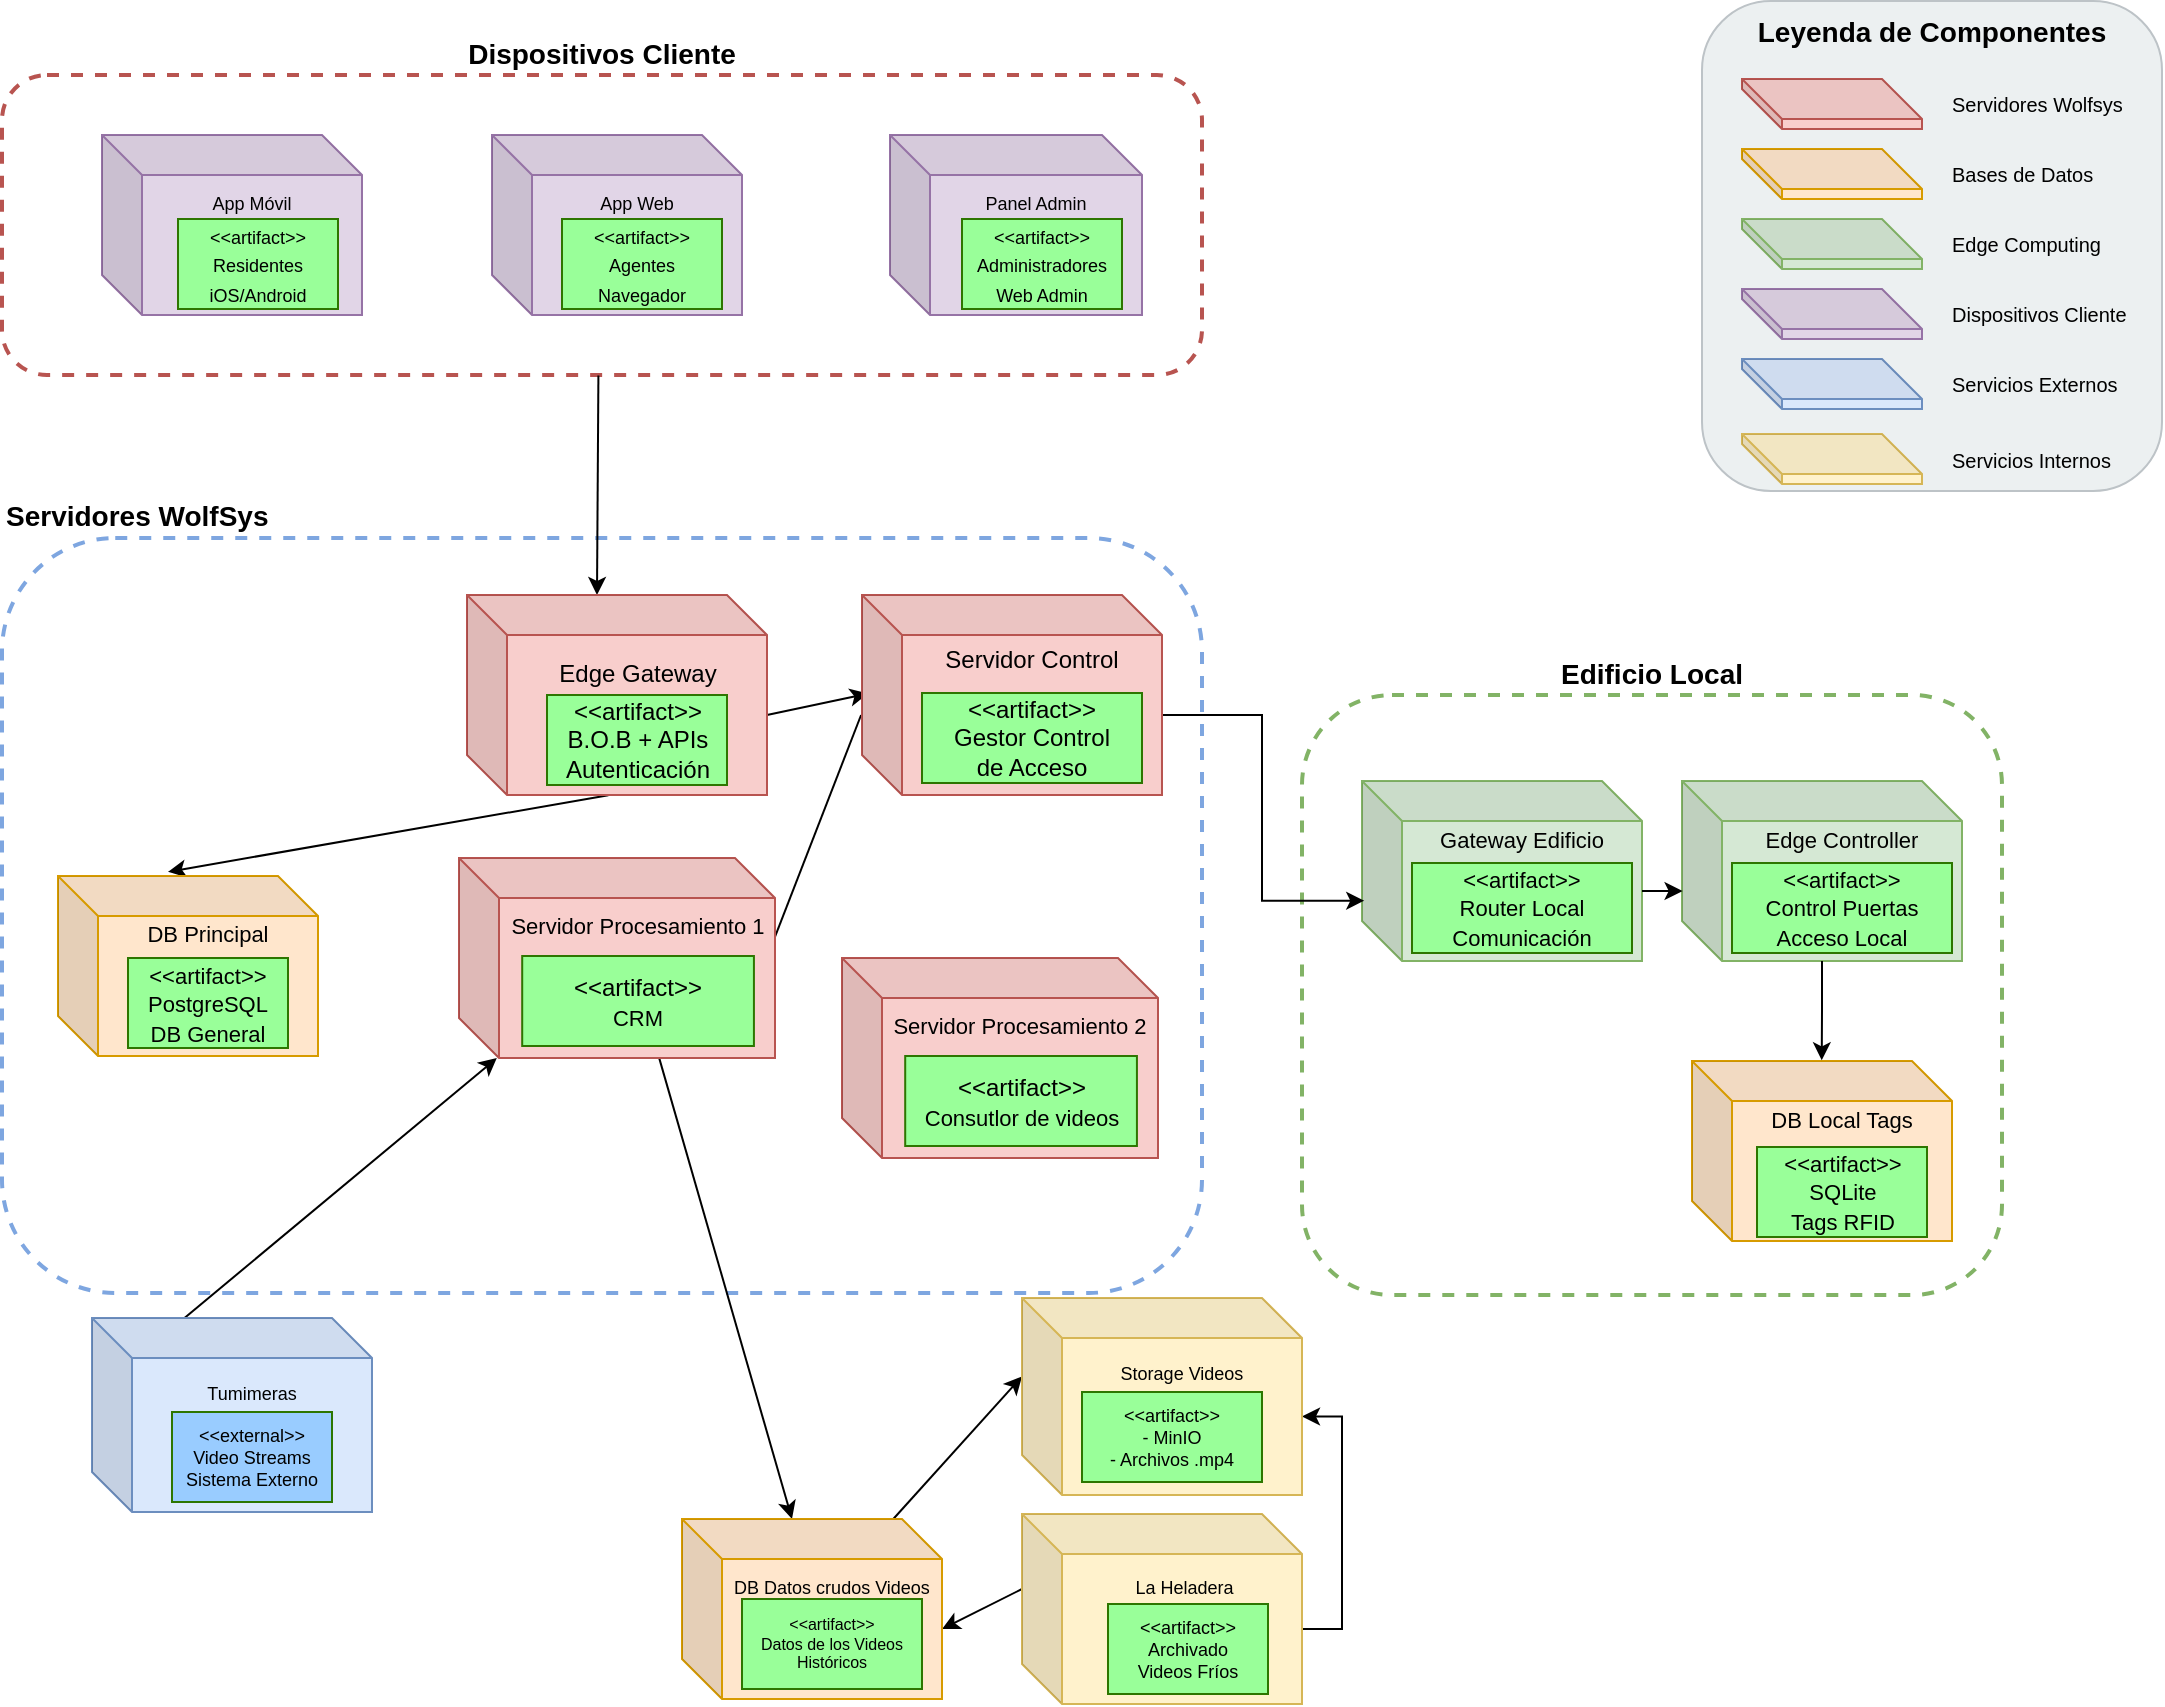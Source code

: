 <mxfile version="27.1.4">
  <diagram name="Page-1" id="L1RatjPxenl9vrnPu1-D">
    <mxGraphModel dx="-222" dy="553" grid="1" gridSize="10" guides="1" tooltips="1" connect="1" arrows="1" fold="1" page="1" pageScale="1" pageWidth="1169" pageHeight="827" math="0" shadow="0">
      <root>
        <mxCell id="0" />
        <mxCell id="1" parent="0" />
        <mxCell id="0Tk5fZXrLw2a1cFThhE1-13" value="Servidores WolfSys" style="rounded=1;whiteSpace=wrap;html=1;fillColor=none;strokeColor=#7EA6E0;strokeWidth=2;dashed=1;verticalAlign=bottom;fontSize=14;fontStyle=1;labelPosition=center;verticalLabelPosition=top;align=left;" parent="1" vertex="1">
          <mxGeometry x="1210" y="280" width="600" height="377.5" as="geometry" />
        </mxCell>
        <mxCell id="0Tk5fZXrLw2a1cFThhE1-14" value="Edificio Local" style="rounded=1;whiteSpace=wrap;html=1;fillColor=none;strokeColor=#82B366;strokeWidth=2;dashed=1;verticalAlign=bottom;fontSize=14;fontStyle=1;labelPosition=center;verticalLabelPosition=top;align=center;" parent="1" vertex="1">
          <mxGeometry x="1860" y="358.5" width="350" height="300" as="geometry" />
        </mxCell>
        <mxCell id="0Tk5fZXrLw2a1cFThhE1-15" value="Dispositivos Cliente" style="rounded=1;whiteSpace=wrap;html=1;fillColor=none;strokeColor=#B85450;strokeWidth=2;dashed=1;verticalAlign=bottom;fontSize=14;fontStyle=1;labelPosition=center;verticalLabelPosition=top;align=center;" parent="1" vertex="1">
          <mxGeometry x="1210" y="48.5" width="600" height="150" as="geometry" />
        </mxCell>
        <mxCell id="0Tk5fZXrLw2a1cFThhE1-50" style="rounded=0;orthogonalLoop=1;jettySize=auto;html=1;exitX=0;exitY=0;exitDx=0;exitDy=38.5;exitPerimeter=0;" parent="1" source="0Tk5fZXrLw2a1cFThhE1-21" target="0Tk5fZXrLw2a1cFThhE1-17" edge="1">
          <mxGeometry relative="1" as="geometry" />
        </mxCell>
        <mxCell id="0Tk5fZXrLw2a1cFThhE1-23" value="Gateway Edificio&lt;br&gt;&lt;br&gt;&amp;lt;&amp;lt;artifact&amp;gt;&amp;gt;&lt;br&gt;Router Local&lt;br&gt;Comunicación" style="shape=cube;whiteSpace=wrap;html=1;boundedLbl=1;backgroundOutline=1;darkOpacity=0.05;darkOpacity2=0.1;fillColor=#d5e8d4;strokeColor=#82b366;fontSize=11;fontStyle=0;" parent="1" vertex="1">
          <mxGeometry x="1890" y="401.5" width="140" height="90" as="geometry" />
        </mxCell>
        <mxCell id="0Tk5fZXrLw2a1cFThhE1-24" value="Edge Controller&lt;br&gt;&lt;br&gt;&amp;lt;&amp;lt;artifact&amp;gt;&amp;gt;&lt;br&gt;Control Puertas&lt;br&gt;Acceso Local" style="shape=cube;whiteSpace=wrap;html=1;boundedLbl=1;backgroundOutline=1;darkOpacity=0.05;darkOpacity2=0.1;fillColor=#d5e8d4;strokeColor=#82b366;fontSize=11;fontStyle=0;" parent="1" vertex="1">
          <mxGeometry x="2050" y="401.5" width="140" height="90" as="geometry" />
        </mxCell>
        <mxCell id="0Tk5fZXrLw2a1cFThhE1-25" value="DB Local Tags&lt;br&gt;&lt;br&gt;&amp;lt;&amp;lt;artifact&amp;gt;&amp;gt;&lt;br&gt;SQLite&lt;br&gt;Tags RFID" style="shape=cube;whiteSpace=wrap;html=1;boundedLbl=1;backgroundOutline=1;darkOpacity=0.05;darkOpacity2=0.1;fillColor=#ffe6cc;strokeColor=#d79b00;fontSize=11;fontStyle=0;" parent="1" vertex="1">
          <mxGeometry x="2055" y="541.5" width="130" height="90" as="geometry" />
        </mxCell>
        <mxCell id="0Tk5fZXrLw2a1cFThhE1-26" value="App Móvil&lt;br&gt;&lt;br&gt;&amp;lt;&amp;lt;artifact&amp;gt;&amp;gt;&lt;br&gt;Residentes&lt;br&gt;iOS/Android" style="shape=cube;whiteSpace=wrap;html=1;boundedLbl=1;backgroundOutline=1;darkOpacity=0.05;darkOpacity2=0.1;fillColor=#e1d5e7;strokeColor=#9673a6;fontSize=9;fontStyle=0;" parent="1" vertex="1">
          <mxGeometry x="1260" y="78.5" width="130" height="90" as="geometry" />
        </mxCell>
        <mxCell id="0Tk5fZXrLw2a1cFThhE1-27" value="App Web&lt;br&gt;&lt;br&gt;&amp;lt;&amp;lt;artifact&amp;gt;&amp;gt;&lt;br&gt;Agentes&lt;br&gt;Navegador" style="shape=cube;whiteSpace=wrap;html=1;boundedLbl=1;backgroundOutline=1;darkOpacity=0.05;darkOpacity2=0.1;fillColor=#e1d5e7;strokeColor=#9673a6;fontSize=9;fontStyle=0;" parent="1" vertex="1">
          <mxGeometry x="1455" y="78.5" width="125" height="90" as="geometry" />
        </mxCell>
        <mxCell id="0Tk5fZXrLw2a1cFThhE1-28" value="Panel Admin&lt;br&gt;&lt;br&gt;&amp;lt;&amp;lt;artifact&amp;gt;&amp;gt;&lt;br&gt;Administradores&lt;br&gt;Web Admin" style="shape=cube;whiteSpace=wrap;html=1;boundedLbl=1;backgroundOutline=1;darkOpacity=0.05;darkOpacity2=0.1;fillColor=#e1d5e7;strokeColor=#9673a6;fontSize=9;fontStyle=0;" parent="1" vertex="1">
          <mxGeometry x="1654" y="78.5" width="126" height="90" as="geometry" />
        </mxCell>
        <mxCell id="0Tk5fZXrLw2a1cFThhE1-40" value="Leyenda de Componentes" style="rounded=1;whiteSpace=wrap;html=1;fillColor=#ECF0F1;strokeColor=#BDC3C7;verticalAlign=top;fontSize=14;fontStyle=1;" parent="1" vertex="1">
          <mxGeometry x="2060" y="11.5" width="230" height="245" as="geometry" />
        </mxCell>
        <mxCell id="0Tk5fZXrLw2a1cFThhE1-41" value="Servidores Wolfsys" style="shape=cube;whiteSpace=wrap;html=1;boundedLbl=1;backgroundOutline=1;darkOpacity=0.05;darkOpacity2=0.1;fillColor=#f8cecc;strokeColor=#b85450;fontSize=10;verticalAlign=middle;labelBackgroundColor=none;horizontal=1;labelPosition=right;verticalLabelPosition=middle;align=left;spacing=15;" parent="1" vertex="1">
          <mxGeometry x="2080" y="50.5" width="90" height="25" as="geometry" />
        </mxCell>
        <mxCell id="0Tk5fZXrLw2a1cFThhE1-42" value="Bases de Datos" style="shape=cube;whiteSpace=wrap;html=1;boundedLbl=1;backgroundOutline=1;darkOpacity=0.05;darkOpacity2=0.1;fillColor=#ffe6cc;strokeColor=#d79b00;fontSize=10;align=left;labelPosition=right;verticalLabelPosition=middle;verticalAlign=middle;spacing=15;" parent="1" vertex="1">
          <mxGeometry x="2080" y="85.5" width="90" height="25" as="geometry" />
        </mxCell>
        <mxCell id="0Tk5fZXrLw2a1cFThhE1-43" value="Edge Computing" style="shape=cube;whiteSpace=wrap;html=1;boundedLbl=1;backgroundOutline=1;darkOpacity=0.05;darkOpacity2=0.1;fillColor=#d5e8d4;strokeColor=#82b366;fontSize=10;labelPosition=right;verticalLabelPosition=middle;align=left;verticalAlign=middle;spacing=15;" parent="1" vertex="1">
          <mxGeometry x="2080" y="120.5" width="90" height="25" as="geometry" />
        </mxCell>
        <mxCell id="0Tk5fZXrLw2a1cFThhE1-44" value="Dispositivos Cliente" style="shape=cube;whiteSpace=wrap;html=1;boundedLbl=1;backgroundOutline=1;darkOpacity=0.05;darkOpacity2=0.1;fillColor=#e1d5e7;strokeColor=#9673a6;fontSize=10;labelPosition=right;verticalLabelPosition=middle;align=left;verticalAlign=middle;spacing=15;" parent="1" vertex="1">
          <mxGeometry x="2080" y="155.5" width="90" height="25" as="geometry" />
        </mxCell>
        <mxCell id="0Tk5fZXrLw2a1cFThhE1-45" value="Servicios Externos" style="shape=cube;whiteSpace=wrap;html=1;boundedLbl=1;backgroundOutline=1;darkOpacity=0.05;darkOpacity2=0.1;fillColor=#dae8fc;strokeColor=#6c8ebf;fontSize=10;labelPosition=right;verticalLabelPosition=middle;align=left;verticalAlign=middle;spacing=15;" parent="1" vertex="1">
          <mxGeometry x="2080" y="190.5" width="90" height="25" as="geometry" />
        </mxCell>
        <mxCell id="0Tk5fZXrLw2a1cFThhE1-46" style="edgeStyle=orthogonalEdgeStyle;rounded=0;orthogonalLoop=1;jettySize=auto;html=1;exitX=0;exitY=0;exitDx=150;exitDy=60;exitPerimeter=0;entryX=0.008;entryY=0.665;entryDx=0;entryDy=0;entryPerimeter=0;" parent="1" source="0Tk5fZXrLw2a1cFThhE1-18" target="0Tk5fZXrLw2a1cFThhE1-23" edge="1">
          <mxGeometry relative="1" as="geometry" />
        </mxCell>
        <mxCell id="0Tk5fZXrLw2a1cFThhE1-47" style="rounded=0;orthogonalLoop=1;jettySize=auto;html=1;exitX=0.632;exitY=0.992;exitDx=0;exitDy=0;exitPerimeter=0;entryX=0;entryY=0;entryDx=55;entryDy=0;entryPerimeter=0;" parent="1" source="0Tk5fZXrLw2a1cFThhE1-17" target="0Tk5fZXrLw2a1cFThhE1-20" edge="1">
          <mxGeometry relative="1" as="geometry" />
        </mxCell>
        <mxCell id="0Tk5fZXrLw2a1cFThhE1-49" style="rounded=0;orthogonalLoop=1;jettySize=auto;html=1;exitX=0.471;exitY=1.001;exitDx=0;exitDy=0;exitPerimeter=0;entryX=0.423;entryY=-0.023;entryDx=0;entryDy=0;entryPerimeter=0;" parent="1" source="0Tk5fZXrLw2a1cFThhE1-16" target="0Tk5fZXrLw2a1cFThhE1-19" edge="1">
          <mxGeometry relative="1" as="geometry" />
        </mxCell>
        <mxCell id="0Tk5fZXrLw2a1cFThhE1-53" style="rounded=0;orthogonalLoop=1;jettySize=auto;html=1;exitX=0.497;exitY=1.002;exitDx=0;exitDy=0;entryX=0;entryY=0;entryDx=65;entryDy=0;entryPerimeter=0;exitPerimeter=0;" parent="1" source="0Tk5fZXrLw2a1cFThhE1-15" target="0Tk5fZXrLw2a1cFThhE1-16" edge="1">
          <mxGeometry relative="1" as="geometry" />
        </mxCell>
        <mxCell id="0Tk5fZXrLw2a1cFThhE1-56" style="edgeStyle=orthogonalEdgeStyle;rounded=0;orthogonalLoop=1;jettySize=auto;html=1;exitX=0;exitY=0;exitDx=140;exitDy=55;exitPerimeter=0;entryX=0.002;entryY=0.604;entryDx=0;entryDy=0;entryPerimeter=0;" parent="1" source="0Tk5fZXrLw2a1cFThhE1-23" target="0Tk5fZXrLw2a1cFThhE1-24" edge="1">
          <mxGeometry relative="1" as="geometry" />
        </mxCell>
        <mxCell id="0Tk5fZXrLw2a1cFThhE1-57" style="edgeStyle=orthogonalEdgeStyle;rounded=0;orthogonalLoop=1;jettySize=auto;html=1;entryX=0.499;entryY=-0.004;entryDx=0;entryDy=0;entryPerimeter=0;" parent="1" source="0Tk5fZXrLw2a1cFThhE1-24" target="0Tk5fZXrLw2a1cFThhE1-25" edge="1">
          <mxGeometry relative="1" as="geometry" />
        </mxCell>
        <mxCell id="0Tk5fZXrLw2a1cFThhE1-70" value="&lt;span style=&quot;font-size: 9px;&quot;&gt;&amp;lt;&amp;lt;artifact&amp;gt;&amp;gt;&lt;/span&gt;&lt;br style=&quot;font-size: 9px;&quot;&gt;&lt;span style=&quot;font-size: 9px;&quot;&gt;Residentes&lt;/span&gt;&lt;br style=&quot;font-size: 9px;&quot;&gt;&lt;span style=&quot;font-size: 9px;&quot;&gt;iOS/Android&lt;/span&gt;" style="rounded=0;whiteSpace=wrap;html=1;fillColor=#99FF99;fontColor=#000000;strokeColor=#2D7600;" parent="1" vertex="1">
          <mxGeometry x="1298" y="120.5" width="80" height="45" as="geometry" />
        </mxCell>
        <mxCell id="0Tk5fZXrLw2a1cFThhE1-71" value="&lt;span style=&quot;font-size: 9px;&quot;&gt;&amp;lt;&amp;lt;artifact&amp;gt;&amp;gt;&lt;/span&gt;&lt;br style=&quot;font-size: 9px;&quot;&gt;&lt;span style=&quot;font-size: 9px;&quot;&gt;Agentes&lt;/span&gt;&lt;br style=&quot;font-size: 9px;&quot;&gt;&lt;span style=&quot;font-size: 9px;&quot;&gt;Navegador&lt;/span&gt;" style="rounded=0;whiteSpace=wrap;html=1;fillColor=#99FF99;fontColor=#000000;strokeColor=#2D7600;" parent="1" vertex="1">
          <mxGeometry x="1490" y="120.5" width="80" height="45" as="geometry" />
        </mxCell>
        <mxCell id="0Tk5fZXrLw2a1cFThhE1-72" value="&lt;span style=&quot;font-size: 9px;&quot;&gt;&amp;lt;&amp;lt;artifact&amp;gt;&amp;gt;&lt;/span&gt;&lt;br style=&quot;font-size: 9px;&quot;&gt;&lt;span style=&quot;font-size: 9px;&quot;&gt;Administradores&lt;/span&gt;&lt;br style=&quot;font-size: 9px;&quot;&gt;&lt;span style=&quot;font-size: 9px;&quot;&gt;Web Admin&lt;/span&gt;" style="rounded=0;whiteSpace=wrap;html=1;fillColor=#99FF99;fontColor=#000000;strokeColor=#2D7600;" parent="1" vertex="1">
          <mxGeometry x="1690" y="120.5" width="80" height="45" as="geometry" />
        </mxCell>
        <mxCell id="0Tk5fZXrLw2a1cFThhE1-73" value="&lt;span style=&quot;font-size: 11px;&quot;&gt;&amp;lt;&amp;lt;artifact&amp;gt;&amp;gt;&lt;/span&gt;&lt;br style=&quot;font-size: 11px;&quot;&gt;&lt;span style=&quot;font-size: 11px;&quot;&gt;Router Local&lt;/span&gt;&lt;br style=&quot;font-size: 11px;&quot;&gt;&lt;span style=&quot;font-size: 11px;&quot;&gt;Comunicación&lt;/span&gt;" style="rounded=0;whiteSpace=wrap;html=1;fillColor=#99FF99;fontColor=#000000;strokeColor=#2D7600;" parent="1" vertex="1">
          <mxGeometry x="1915" y="442.5" width="110" height="45" as="geometry" />
        </mxCell>
        <mxCell id="0Tk5fZXrLw2a1cFThhE1-74" value="&lt;span style=&quot;font-size: 11px;&quot;&gt;&amp;lt;&amp;lt;artifact&amp;gt;&amp;gt;&lt;/span&gt;&lt;br style=&quot;font-size: 11px;&quot;&gt;&lt;span style=&quot;font-size: 11px;&quot;&gt;Control Puertas&lt;/span&gt;&lt;br style=&quot;font-size: 11px;&quot;&gt;&lt;span style=&quot;font-size: 11px;&quot;&gt;Acceso Local&lt;/span&gt;" style="rounded=0;whiteSpace=wrap;html=1;fillColor=#99FF99;fontColor=#000000;strokeColor=#2D7600;" parent="1" vertex="1">
          <mxGeometry x="2075" y="442.5" width="110" height="45" as="geometry" />
        </mxCell>
        <mxCell id="0Tk5fZXrLw2a1cFThhE1-75" value="&lt;span style=&quot;font-size: 11px;&quot;&gt;&amp;lt;&amp;lt;artifact&amp;gt;&amp;gt;&lt;/span&gt;&lt;br style=&quot;font-size: 11px;&quot;&gt;&lt;span style=&quot;font-size: 11px;&quot;&gt;SQLite&lt;/span&gt;&lt;br style=&quot;font-size: 11px;&quot;&gt;&lt;span style=&quot;font-size: 11px;&quot;&gt;Tags RFID&lt;/span&gt;" style="rounded=0;whiteSpace=wrap;html=1;fillColor=#99FF99;fontColor=#000000;strokeColor=#2D7600;" parent="1" vertex="1">
          <mxGeometry x="2087.5" y="584.5" width="85" height="45" as="geometry" />
        </mxCell>
        <mxCell id="0Tk5fZXrLw2a1cFThhE1-77" style="rounded=0;orthogonalLoop=1;jettySize=auto;html=1;exitX=0;exitY=0;exitDx=150;exitDy=60;exitPerimeter=0;entryX=0.02;entryY=0.493;entryDx=0;entryDy=0;entryPerimeter=0;" parent="1" source="0Tk5fZXrLw2a1cFThhE1-16" target="0Tk5fZXrLw2a1cFThhE1-18" edge="1">
          <mxGeometry relative="1" as="geometry" />
        </mxCell>
        <mxCell id="0Tk5fZXrLw2a1cFThhE1-78" style="rounded=0;orthogonalLoop=1;jettySize=auto;html=1;exitX=-0.003;exitY=0.6;exitDx=0;exitDy=0;exitPerimeter=0;entryX=0;entryY=0;entryDx=150;entryDy=60;entryPerimeter=0;" parent="1" source="0Tk5fZXrLw2a1cFThhE1-18" target="0Tk5fZXrLw2a1cFThhE1-17" edge="1">
          <mxGeometry relative="1" as="geometry">
            <mxPoint x="1638.8" y="380.5" as="sourcePoint" />
            <mxPoint x="1590" y="379.5" as="targetPoint" />
          </mxGeometry>
        </mxCell>
        <mxCell id="0Tk5fZXrLw2a1cFThhE1-79" value="Servicios Internos" style="shape=cube;whiteSpace=wrap;html=1;boundedLbl=1;backgroundOutline=1;darkOpacity=0.05;darkOpacity2=0.1;fillColor=#fff2cc;strokeColor=#d6b656;fontSize=10;labelPosition=right;verticalLabelPosition=middle;align=left;verticalAlign=middle;spacing=15;" parent="1" vertex="1">
          <mxGeometry x="2080" y="228" width="90" height="25" as="geometry" />
        </mxCell>
        <mxCell id="ZjM2DY8Y-TmKG4xLH8F4-7" style="rounded=0;orthogonalLoop=1;jettySize=auto;html=1;entryX=0;entryY=0;entryDx=0;entryDy=39.25;entryPerimeter=0;" parent="1" source="0Tk5fZXrLw2a1cFThhE1-20" target="ZjM2DY8Y-TmKG4xLH8F4-2" edge="1">
          <mxGeometry relative="1" as="geometry" />
        </mxCell>
        <mxCell id="ZjM2DY8Y-TmKG4xLH8F4-8" style="rounded=0;orthogonalLoop=1;jettySize=auto;html=1;exitX=0;exitY=0;exitDx=0;exitDy=37.5;exitPerimeter=0;entryX=0;entryY=0;entryDx=130;entryDy=55;entryPerimeter=0;" parent="1" source="0Tk5fZXrLw2a1cFThhE1-22" target="0Tk5fZXrLw2a1cFThhE1-20" edge="1">
          <mxGeometry relative="1" as="geometry" />
        </mxCell>
        <mxCell id="ZjM2DY8Y-TmKG4xLH8F4-10" style="edgeStyle=orthogonalEdgeStyle;rounded=0;orthogonalLoop=1;jettySize=auto;html=1;exitX=0;exitY=0;exitDx=140;exitDy=57.5;exitPerimeter=0;entryX=0;entryY=0;entryDx=140;entryDy=59.25;entryPerimeter=0;" parent="1" source="0Tk5fZXrLw2a1cFThhE1-22" target="ZjM2DY8Y-TmKG4xLH8F4-2" edge="1">
          <mxGeometry relative="1" as="geometry" />
        </mxCell>
        <mxCell id="ctdQVq7g29GabEfNCbRm-2" value="" style="group" vertex="1" connectable="0" parent="1">
          <mxGeometry x="1442.5" y="308.5" width="150" height="100" as="geometry" />
        </mxCell>
        <mxCell id="0Tk5fZXrLw2a1cFThhE1-16" value="Edge Gateway&lt;br&gt;&lt;div&gt;&lt;br&gt;&lt;/div&gt;&lt;div&gt;&lt;br&gt;&lt;/div&gt;&lt;div&gt;&lt;br&gt;&lt;/div&gt;" style="shape=cube;whiteSpace=wrap;html=1;boundedLbl=1;backgroundOutline=1;darkOpacity=0.05;darkOpacity2=0.1;fillColor=#f8cecc;strokeColor=#b85450;fontSize=12;fontStyle=0;" parent="ctdQVq7g29GabEfNCbRm-2" vertex="1">
          <mxGeometry width="150" height="100" as="geometry" />
        </mxCell>
        <mxCell id="0Tk5fZXrLw2a1cFThhE1-58" value="&amp;lt;&amp;lt;artifact&amp;gt;&amp;gt;&lt;br&gt;B.O.B + APIs&lt;br&gt;Autenticación" style="rounded=0;whiteSpace=wrap;html=1;fillColor=#99FF99;fontColor=#000000;strokeColor=#2D7600;" parent="ctdQVq7g29GabEfNCbRm-2" vertex="1">
          <mxGeometry x="40" y="50" width="90" height="45" as="geometry" />
        </mxCell>
        <mxCell id="ctdQVq7g29GabEfNCbRm-3" value="" style="group" vertex="1" connectable="0" parent="1">
          <mxGeometry x="1438.5" y="440" width="158" height="100" as="geometry" />
        </mxCell>
        <mxCell id="0Tk5fZXrLw2a1cFThhE1-17" value="Servidor Procesamiento 1&lt;br&gt;&lt;br&gt;&amp;lt;&amp;lt;artifact&amp;gt;&amp;gt;&lt;br&gt;Servicios Negocio&lt;br&gt;Modelo Scoring" style="shape=cube;whiteSpace=wrap;html=1;boundedLbl=1;backgroundOutline=1;darkOpacity=0.05;darkOpacity2=0.1;fillColor=#f8cecc;strokeColor=#b85450;fontSize=11;fontStyle=0;" parent="ctdQVq7g29GabEfNCbRm-3" vertex="1">
          <mxGeometry width="158.0" height="100" as="geometry" />
        </mxCell>
        <mxCell id="0Tk5fZXrLw2a1cFThhE1-59" value="&amp;lt;&amp;lt;artifact&amp;gt;&amp;gt;&lt;br&gt;&lt;span style=&quot;font-size: 11px;&quot;&gt;CRM&lt;/span&gt;" style="rounded=0;whiteSpace=wrap;html=1;fillColor=#99FF99;fontColor=#000000;strokeColor=#2D7600;" parent="ctdQVq7g29GabEfNCbRm-3" vertex="1">
          <mxGeometry x="31.6" y="49" width="115.867" height="45" as="geometry" />
        </mxCell>
        <mxCell id="ctdQVq7g29GabEfNCbRm-5" value="" style="group" vertex="1" connectable="0" parent="1">
          <mxGeometry x="1640" y="308.5" width="150" height="100" as="geometry" />
        </mxCell>
        <mxCell id="0Tk5fZXrLw2a1cFThhE1-18" value="Servidor Control&lt;br&gt;&lt;br&gt;&amp;lt;&amp;lt;artifact&amp;gt;&amp;gt;&lt;br&gt;Gestor Control&lt;br&gt;de Acceso" style="shape=cube;whiteSpace=wrap;html=1;boundedLbl=1;backgroundOutline=1;darkOpacity=0.05;darkOpacity2=0.1;fillColor=#f8cecc;strokeColor=#b85450;fontSize=12;fontStyle=0;" parent="ctdQVq7g29GabEfNCbRm-5" vertex="1">
          <mxGeometry width="150" height="100" as="geometry" />
        </mxCell>
        <mxCell id="0Tk5fZXrLw2a1cFThhE1-61" value="&amp;lt;&amp;lt;artifact&amp;gt;&amp;gt;&lt;br&gt;Gestor Control&lt;br&gt;de Acceso" style="rounded=0;whiteSpace=wrap;html=1;fillColor=#99FF99;fontColor=#000000;strokeColor=#2D7600;" parent="ctdQVq7g29GabEfNCbRm-5" vertex="1">
          <mxGeometry x="30" y="49" width="110" height="45" as="geometry" />
        </mxCell>
        <mxCell id="ctdQVq7g29GabEfNCbRm-6" value="" style="group" vertex="1" connectable="0" parent="1">
          <mxGeometry x="1720" y="660" width="140" height="98.5" as="geometry" />
        </mxCell>
        <mxCell id="ZjM2DY8Y-TmKG4xLH8F4-2" value="Storage Videos&lt;br&gt;&lt;br&gt;&amp;lt;&amp;lt;artifact&amp;gt;&amp;gt;&lt;br&gt;Almacén Frío&lt;br&gt;Videos Históricos" style="shape=cube;whiteSpace=wrap;html=1;boundedLbl=1;backgroundOutline=1;darkOpacity=0.05;darkOpacity2=0.1;fillColor=#fff2cc;strokeColor=#d6b656;fontSize=9;fontStyle=0;" parent="ctdQVq7g29GabEfNCbRm-6" vertex="1">
          <mxGeometry width="140" height="98.5" as="geometry" />
        </mxCell>
        <mxCell id="ZjM2DY8Y-TmKG4xLH8F4-3" value="&lt;span&gt;&amp;lt;&amp;lt;artifact&amp;gt;&amp;gt;&lt;/span&gt;&lt;div&gt;&lt;span style=&quot;background-color: transparent; color: light-dark(rgb(0, 0, 0), rgb(237, 237, 237));&quot;&gt;- MinIO&lt;/span&gt;&lt;/div&gt;&lt;div&gt;&lt;span style=&quot;background-color: transparent; color: light-dark(rgb(0, 0, 0), rgb(237, 237, 237));&quot;&gt;- Archivos .mp4&lt;/span&gt;&lt;/div&gt;" style="rounded=0;whiteSpace=wrap;html=1;fillColor=#99FF99;fontColor=#000000;strokeColor=#2D7600;fontSize=9;" parent="ctdQVq7g29GabEfNCbRm-6" vertex="1">
          <mxGeometry x="30" y="47" width="90" height="45" as="geometry" />
        </mxCell>
        <mxCell id="ctdQVq7g29GabEfNCbRm-7" value="" style="group" vertex="1" connectable="0" parent="1">
          <mxGeometry x="1720" y="768" width="140" height="95" as="geometry" />
        </mxCell>
        <mxCell id="0Tk5fZXrLw2a1cFThhE1-22" value="&amp;nbsp;La Heladera&lt;br&gt;&lt;br&gt;&amp;lt;&amp;lt;artifact&amp;gt;&amp;gt;&lt;br&gt;Archivado&lt;br&gt;Videos Fríos" style="shape=cube;whiteSpace=wrap;html=1;boundedLbl=1;backgroundOutline=1;darkOpacity=0.05;darkOpacity2=0.1;fillColor=#fff2cc;strokeColor=#d6b656;fontSize=9;fontStyle=0;" parent="ctdQVq7g29GabEfNCbRm-7" vertex="1">
          <mxGeometry width="140" height="95" as="geometry" />
        </mxCell>
        <mxCell id="0Tk5fZXrLw2a1cFThhE1-68" value="&lt;span&gt;&amp;lt;&amp;lt;artifact&amp;gt;&amp;gt;&lt;/span&gt;&lt;br&gt;&lt;span&gt;Archivado&lt;/span&gt;&lt;br&gt;&lt;span&gt;Videos Fríos&lt;/span&gt;" style="rounded=0;whiteSpace=wrap;html=1;fillColor=light-dark(#99FF99,#99FF99);fontColor=#000000;strokeColor=#2D7600;fontSize=9;" parent="ctdQVq7g29GabEfNCbRm-7" vertex="1">
          <mxGeometry x="43" y="45" width="80" height="45" as="geometry" />
        </mxCell>
        <mxCell id="ctdQVq7g29GabEfNCbRm-8" value="" style="group" vertex="1" connectable="0" parent="1">
          <mxGeometry x="1255" y="670" width="140" height="97" as="geometry" />
        </mxCell>
        <mxCell id="0Tk5fZXrLw2a1cFThhE1-21" value="Tumimeras&lt;br&gt;&lt;br&gt;&amp;lt;&amp;lt;external&amp;gt;&amp;gt;&lt;br&gt;Video Streams&lt;br&gt;Sistema Externo" style="shape=cube;whiteSpace=wrap;html=1;boundedLbl=1;backgroundOutline=1;darkOpacity=0.05;darkOpacity2=0.1;fillColor=#dae8fc;strokeColor=#6c8ebf;fontSize=9;fontStyle=0;" parent="ctdQVq7g29GabEfNCbRm-8" vertex="1">
          <mxGeometry width="140" height="97" as="geometry" />
        </mxCell>
        <mxCell id="0Tk5fZXrLw2a1cFThhE1-69" value="&lt;span&gt;&amp;lt;&amp;lt;external&amp;gt;&amp;gt;&lt;/span&gt;&lt;br&gt;Video Streams&lt;br&gt;Sistema Externo" style="rounded=0;whiteSpace=wrap;html=1;fillColor=light-dark(#99CCFF,#004400);fontColor=#000000;strokeColor=#2D7600;fontSize=9;" parent="ctdQVq7g29GabEfNCbRm-8" vertex="1">
          <mxGeometry x="40" y="47" width="80" height="45" as="geometry" />
        </mxCell>
        <mxCell id="ctdQVq7g29GabEfNCbRm-9" value="" style="group" vertex="1" connectable="0" parent="1">
          <mxGeometry x="1550" y="770.5" width="130" height="90" as="geometry" />
        </mxCell>
        <mxCell id="0Tk5fZXrLw2a1cFThhE1-20" value="DB Datos crudos Videos&lt;br&gt;&lt;br&gt;&amp;lt;&amp;lt;artifact&amp;gt;&amp;gt;&lt;br&gt;Almacén Frío&lt;br&gt;Videos Históricos" style="shape=cube;whiteSpace=wrap;html=1;boundedLbl=1;backgroundOutline=1;darkOpacity=0.05;darkOpacity2=0.1;fillColor=#ffe6cc;strokeColor=#d79b00;fontSize=9;fontStyle=0;" parent="ctdQVq7g29GabEfNCbRm-9" vertex="1">
          <mxGeometry width="130" height="90" as="geometry" />
        </mxCell>
        <mxCell id="0Tk5fZXrLw2a1cFThhE1-65" value="&lt;span&gt;&amp;lt;&amp;lt;artifact&amp;gt;&amp;gt;&lt;/span&gt;&lt;br&gt;&lt;span&gt;Datos de los Videos Históricos&lt;/span&gt;" style="rounded=0;whiteSpace=wrap;html=1;fillColor=#99FF99;fontColor=#000000;strokeColor=#2D7600;fontSize=8;" parent="ctdQVq7g29GabEfNCbRm-9" vertex="1">
          <mxGeometry x="30" y="40" width="90" height="45" as="geometry" />
        </mxCell>
        <mxCell id="ctdQVq7g29GabEfNCbRm-10" value="" style="group" vertex="1" connectable="0" parent="1">
          <mxGeometry x="1238" y="449" width="130" height="90" as="geometry" />
        </mxCell>
        <mxCell id="ctdQVq7g29GabEfNCbRm-11" value="" style="group" vertex="1" connectable="0" parent="ctdQVq7g29GabEfNCbRm-10">
          <mxGeometry width="130" height="90" as="geometry" />
        </mxCell>
        <mxCell id="0Tk5fZXrLw2a1cFThhE1-19" value="DB Principal&lt;br&gt;&lt;br&gt;&amp;lt;&amp;lt;artifact&amp;gt;&amp;gt;&lt;br&gt;PostgreSQL&lt;br&gt;DB General" style="shape=cube;whiteSpace=wrap;html=1;boundedLbl=1;backgroundOutline=1;darkOpacity=0.05;darkOpacity2=0.1;fillColor=#ffe6cc;strokeColor=#d79b00;fontSize=11;fontStyle=0;" parent="ctdQVq7g29GabEfNCbRm-11" vertex="1">
          <mxGeometry width="130" height="90" as="geometry" />
        </mxCell>
        <mxCell id="0Tk5fZXrLw2a1cFThhE1-63" value="&lt;span style=&quot;font-size: 11px;&quot;&gt;&amp;lt;&amp;lt;artifact&amp;gt;&amp;gt;&lt;/span&gt;&lt;br style=&quot;font-size: 11px;&quot;&gt;&lt;span style=&quot;font-size: 11px;&quot;&gt;PostgreSQL&lt;/span&gt;&lt;br style=&quot;font-size: 11px;&quot;&gt;&lt;span style=&quot;font-size: 11px;&quot;&gt;DB General&lt;/span&gt;" style="rounded=0;whiteSpace=wrap;html=1;fillColor=#99FF99;fontColor=#000000;strokeColor=#2D7600;" parent="ctdQVq7g29GabEfNCbRm-11" vertex="1">
          <mxGeometry x="35" y="41" width="80" height="45" as="geometry" />
        </mxCell>
        <mxCell id="ctdQVq7g29GabEfNCbRm-12" value="" style="group" vertex="1" connectable="0" parent="1">
          <mxGeometry x="1630" y="490" width="158" height="100" as="geometry" />
        </mxCell>
        <mxCell id="ctdQVq7g29GabEfNCbRm-13" value="Servidor Procesamiento 2&lt;br&gt;&lt;br&gt;&amp;lt;&amp;lt;artifact&amp;gt;&amp;gt;&lt;br&gt;Servicios Negocio&lt;br&gt;Modelo Scoring" style="shape=cube;whiteSpace=wrap;html=1;boundedLbl=1;backgroundOutline=1;darkOpacity=0.05;darkOpacity2=0.1;fillColor=#f8cecc;strokeColor=#b85450;fontSize=11;fontStyle=0;" vertex="1" parent="ctdQVq7g29GabEfNCbRm-12">
          <mxGeometry width="158.0" height="100" as="geometry" />
        </mxCell>
        <mxCell id="ctdQVq7g29GabEfNCbRm-14" value="&amp;lt;&amp;lt;artifact&amp;gt;&amp;gt;&lt;br&gt;&lt;span style=&quot;font-size: 11px;&quot;&gt;Consutlor de videos&lt;/span&gt;" style="rounded=0;whiteSpace=wrap;html=1;fillColor=#99FF99;fontColor=#000000;strokeColor=#2D7600;" vertex="1" parent="ctdQVq7g29GabEfNCbRm-12">
          <mxGeometry x="31.6" y="49" width="115.867" height="45" as="geometry" />
        </mxCell>
      </root>
    </mxGraphModel>
  </diagram>
</mxfile>
